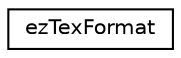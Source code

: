 digraph "Graphical Class Hierarchy"
{
 // LATEX_PDF_SIZE
  edge [fontname="Helvetica",fontsize="10",labelfontname="Helvetica",labelfontsize="10"];
  node [fontname="Helvetica",fontsize="10",shape=record];
  rankdir="LR";
  Node0 [label="ezTexFormat",height=0.2,width=0.4,color="black", fillcolor="white", style="filled",URL="$d7/ddc/structez_tex_format.htm",tooltip=" "];
}
